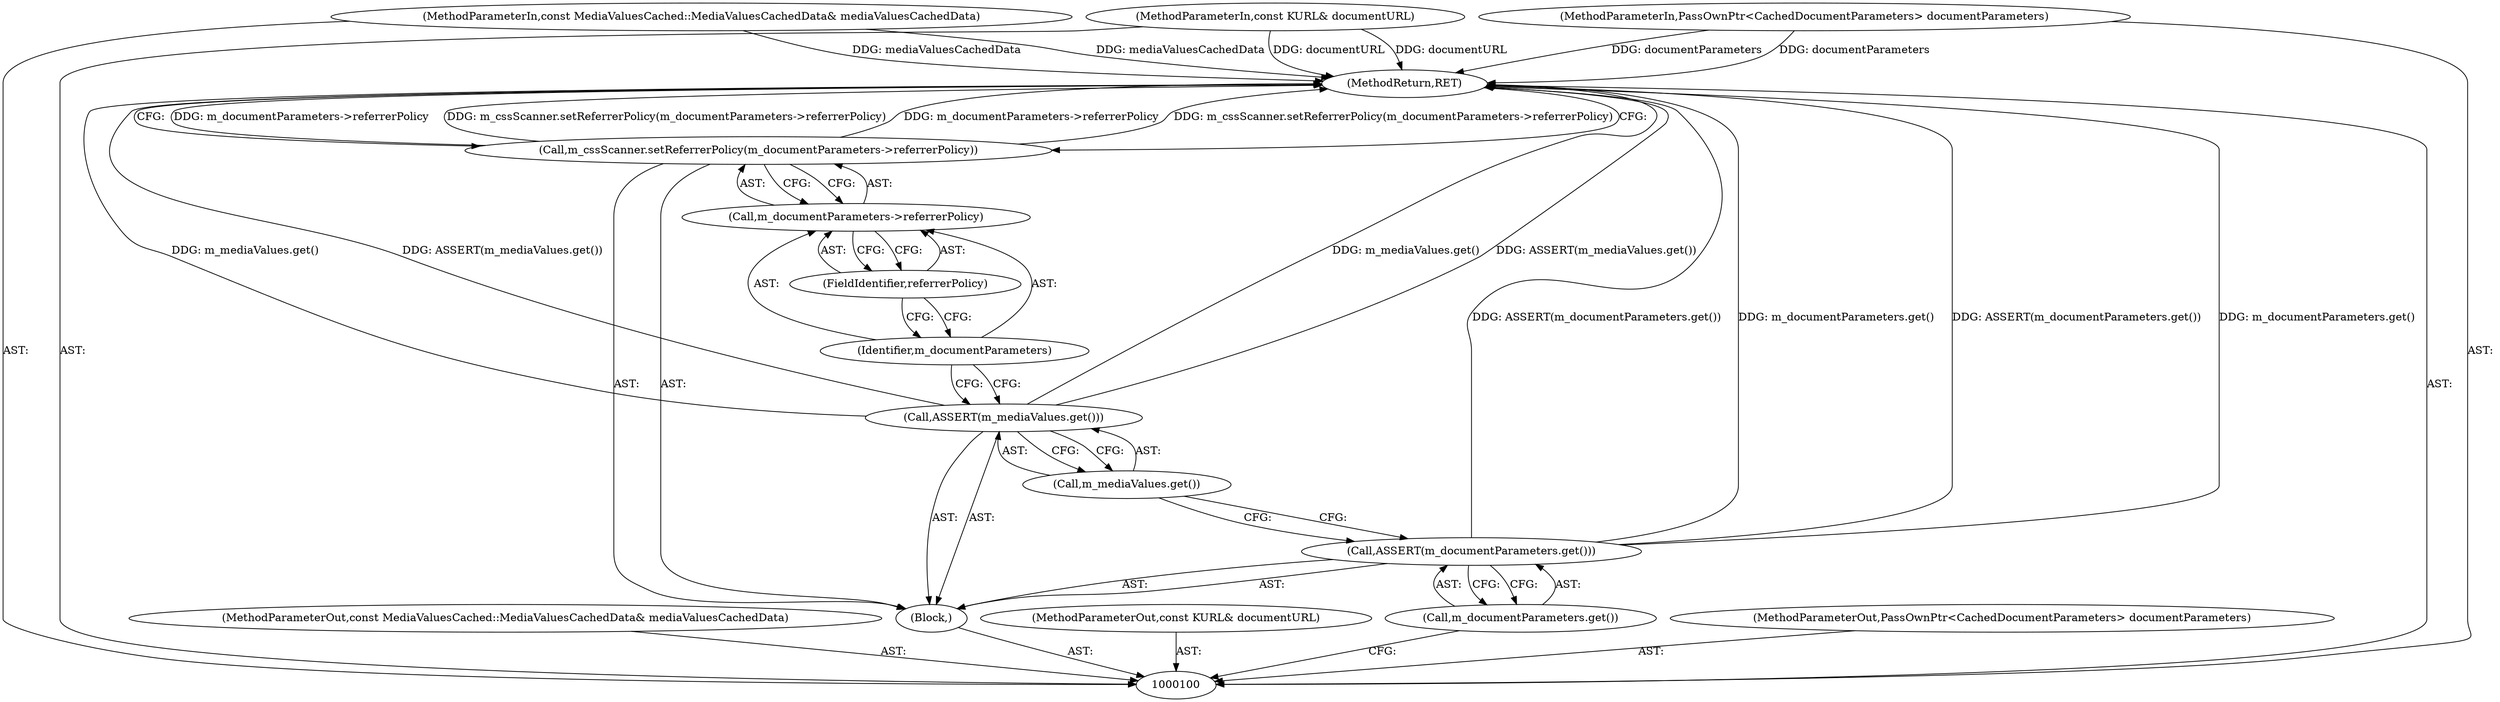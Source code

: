 digraph "0_Chrome_e49d943e9f5f90411313e64d0ae6b646edc85043_0" {
"1000113" [label="(MethodReturn,RET)"];
"1000103" [label="(MethodParameterIn,const MediaValuesCached::MediaValuesCachedData& mediaValuesCachedData)"];
"1000142" [label="(MethodParameterOut,const MediaValuesCached::MediaValuesCachedData& mediaValuesCachedData)"];
"1000101" [label="(MethodParameterIn,const KURL& documentURL)"];
"1000140" [label="(MethodParameterOut,const KURL& documentURL)"];
"1000102" [label="(MethodParameterIn,PassOwnPtr<CachedDocumentParameters> documentParameters)"];
"1000141" [label="(MethodParameterOut,PassOwnPtr<CachedDocumentParameters> documentParameters)"];
"1000104" [label="(Block,)"];
"1000106" [label="(Call,m_documentParameters.get())"];
"1000105" [label="(Call,ASSERT(m_documentParameters.get()))"];
"1000108" [label="(Call,m_mediaValues.get())"];
"1000107" [label="(Call,ASSERT(m_mediaValues.get()))"];
"1000110" [label="(Call,m_documentParameters->referrerPolicy)"];
"1000111" [label="(Identifier,m_documentParameters)"];
"1000109" [label="(Call,m_cssScanner.setReferrerPolicy(m_documentParameters->referrerPolicy))"];
"1000112" [label="(FieldIdentifier,referrerPolicy)"];
"1000113" -> "1000100"  [label="AST: "];
"1000113" -> "1000109"  [label="CFG: "];
"1000107" -> "1000113"  [label="DDG: m_mediaValues.get()"];
"1000107" -> "1000113"  [label="DDG: ASSERT(m_mediaValues.get())"];
"1000105" -> "1000113"  [label="DDG: ASSERT(m_documentParameters.get())"];
"1000105" -> "1000113"  [label="DDG: m_documentParameters.get()"];
"1000103" -> "1000113"  [label="DDG: mediaValuesCachedData"];
"1000102" -> "1000113"  [label="DDG: documentParameters"];
"1000101" -> "1000113"  [label="DDG: documentURL"];
"1000109" -> "1000113"  [label="DDG: m_documentParameters->referrerPolicy"];
"1000109" -> "1000113"  [label="DDG: m_cssScanner.setReferrerPolicy(m_documentParameters->referrerPolicy)"];
"1000103" -> "1000100"  [label="AST: "];
"1000103" -> "1000113"  [label="DDG: mediaValuesCachedData"];
"1000142" -> "1000100"  [label="AST: "];
"1000101" -> "1000100"  [label="AST: "];
"1000101" -> "1000113"  [label="DDG: documentURL"];
"1000140" -> "1000100"  [label="AST: "];
"1000102" -> "1000100"  [label="AST: "];
"1000102" -> "1000113"  [label="DDG: documentParameters"];
"1000141" -> "1000100"  [label="AST: "];
"1000104" -> "1000100"  [label="AST: "];
"1000105" -> "1000104"  [label="AST: "];
"1000107" -> "1000104"  [label="AST: "];
"1000109" -> "1000104"  [label="AST: "];
"1000106" -> "1000105"  [label="AST: "];
"1000106" -> "1000100"  [label="CFG: "];
"1000105" -> "1000106"  [label="CFG: "];
"1000105" -> "1000104"  [label="AST: "];
"1000105" -> "1000106"  [label="CFG: "];
"1000106" -> "1000105"  [label="AST: "];
"1000108" -> "1000105"  [label="CFG: "];
"1000105" -> "1000113"  [label="DDG: ASSERT(m_documentParameters.get())"];
"1000105" -> "1000113"  [label="DDG: m_documentParameters.get()"];
"1000108" -> "1000107"  [label="AST: "];
"1000108" -> "1000105"  [label="CFG: "];
"1000107" -> "1000108"  [label="CFG: "];
"1000107" -> "1000104"  [label="AST: "];
"1000107" -> "1000108"  [label="CFG: "];
"1000108" -> "1000107"  [label="AST: "];
"1000111" -> "1000107"  [label="CFG: "];
"1000107" -> "1000113"  [label="DDG: m_mediaValues.get()"];
"1000107" -> "1000113"  [label="DDG: ASSERT(m_mediaValues.get())"];
"1000110" -> "1000109"  [label="AST: "];
"1000110" -> "1000112"  [label="CFG: "];
"1000111" -> "1000110"  [label="AST: "];
"1000112" -> "1000110"  [label="AST: "];
"1000109" -> "1000110"  [label="CFG: "];
"1000111" -> "1000110"  [label="AST: "];
"1000111" -> "1000107"  [label="CFG: "];
"1000112" -> "1000111"  [label="CFG: "];
"1000109" -> "1000104"  [label="AST: "];
"1000109" -> "1000110"  [label="CFG: "];
"1000110" -> "1000109"  [label="AST: "];
"1000113" -> "1000109"  [label="CFG: "];
"1000109" -> "1000113"  [label="DDG: m_documentParameters->referrerPolicy"];
"1000109" -> "1000113"  [label="DDG: m_cssScanner.setReferrerPolicy(m_documentParameters->referrerPolicy)"];
"1000112" -> "1000110"  [label="AST: "];
"1000112" -> "1000111"  [label="CFG: "];
"1000110" -> "1000112"  [label="CFG: "];
}
